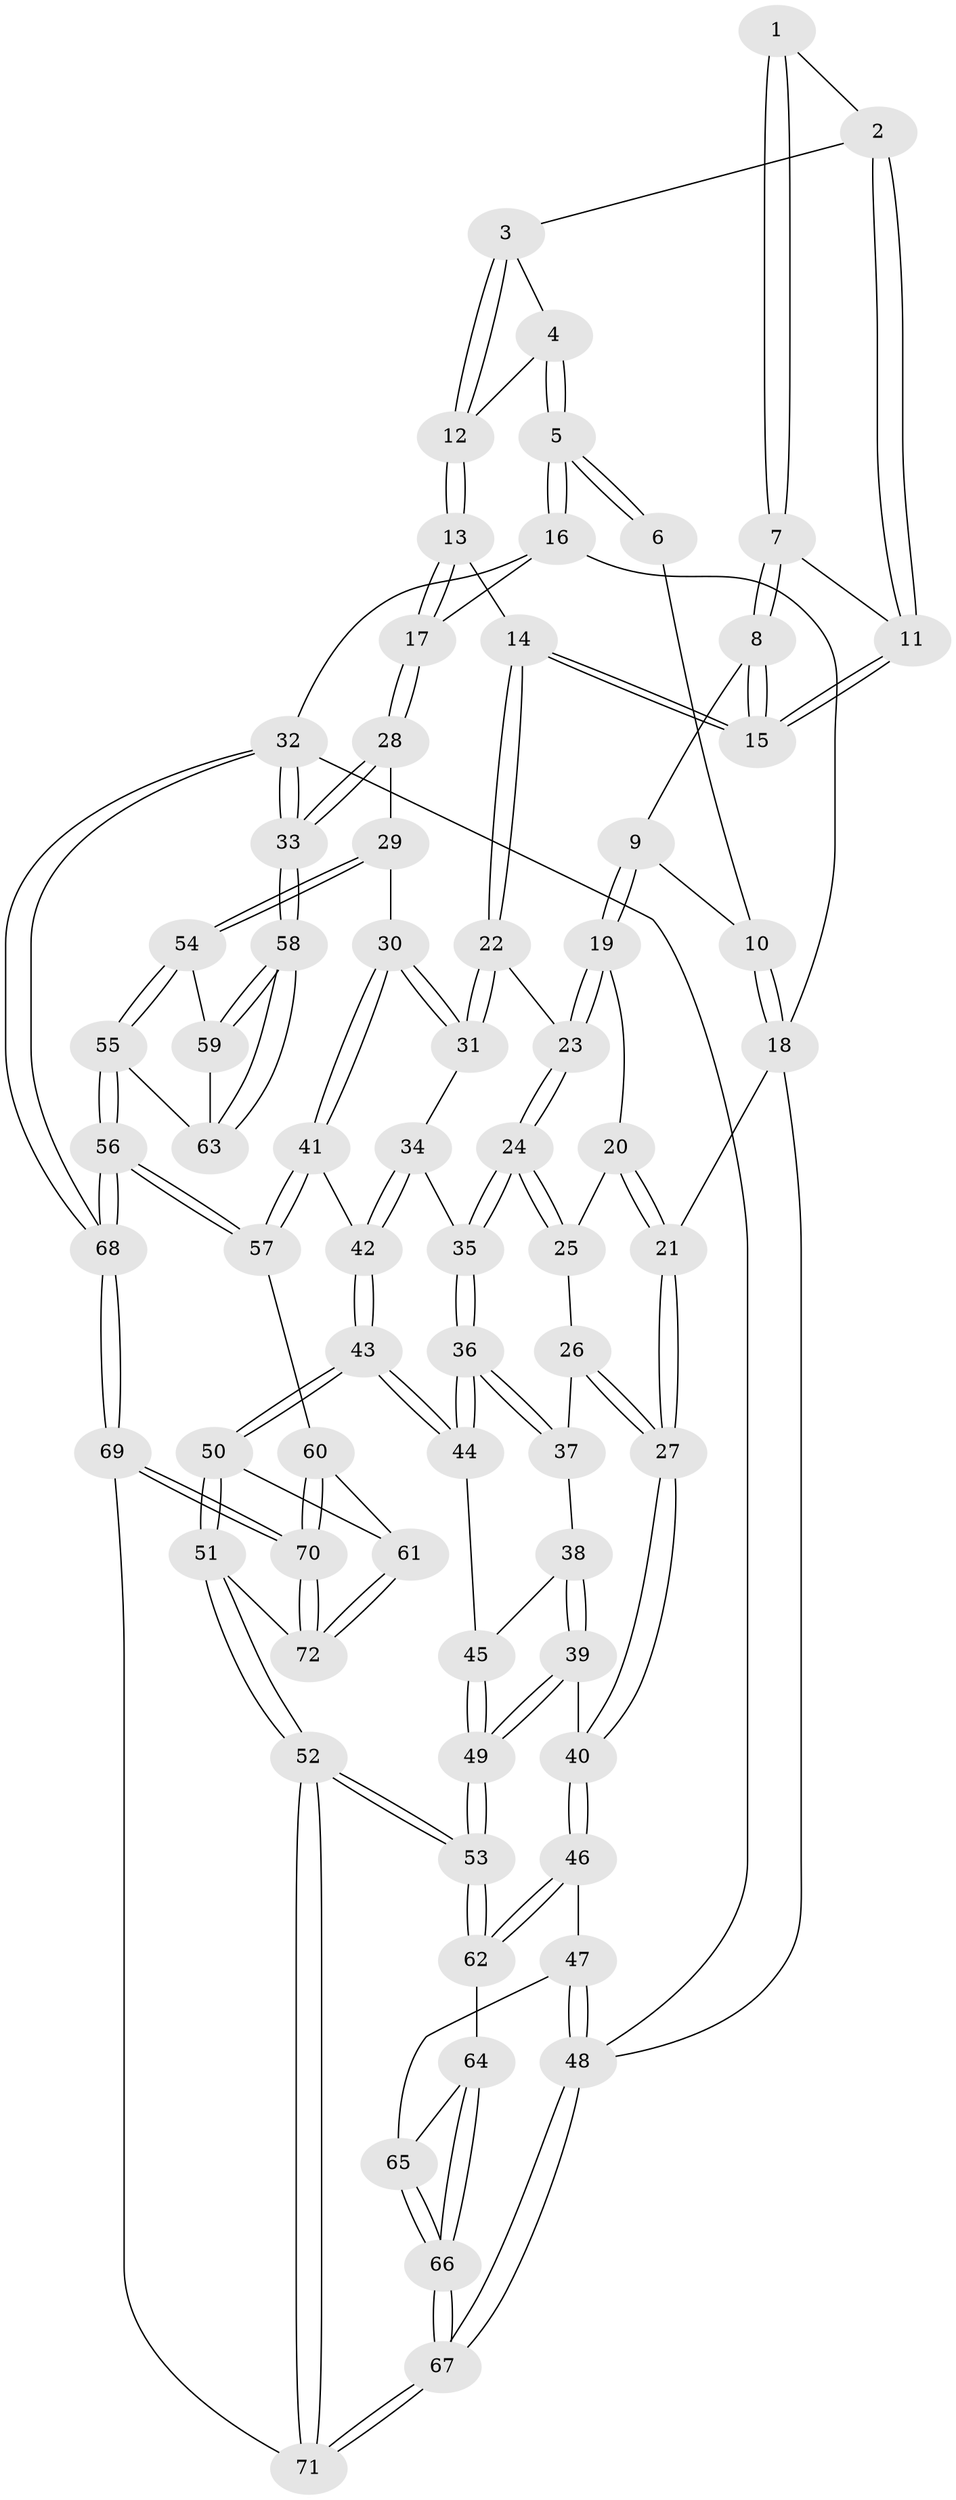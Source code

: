 // Generated by graph-tools (version 1.1) at 2025/38/03/09/25 02:38:42]
// undirected, 72 vertices, 177 edges
graph export_dot {
graph [start="1"]
  node [color=gray90,style=filled];
  1 [pos="+0.5371295562379719+0.011048593751864474"];
  2 [pos="+0.6136015404501937+0.060779377890294854"];
  3 [pos="+0.6243011507271259+0.06043079942975208"];
  4 [pos="+0.7747839263482781+0"];
  5 [pos="+1+0"];
  6 [pos="+0.43465047223155073+0"];
  7 [pos="+0.520464890676477+0.10498551949359734"];
  8 [pos="+0.343117963278785+0.08774866035545395"];
  9 [pos="+0.2843861504863901+0.05571213617639647"];
  10 [pos="+0.20202588467407628+0"];
  11 [pos="+0.553123759728855+0.1507899982542378"];
  12 [pos="+0.6585194904302509+0.1503018015489032"];
  13 [pos="+0.6615326849046732+0.23255437615475302"];
  14 [pos="+0.5870816144993951+0.3208221124025993"];
  15 [pos="+0.5669014936869152+0.28060063326966705"];
  16 [pos="+1+0"];
  17 [pos="+1+0"];
  18 [pos="+0+0"];
  19 [pos="+0.2734119693592223+0.25047368541532994"];
  20 [pos="+0.26909981834039337+0.25587619054274735"];
  21 [pos="+0+0.4268949661010493"];
  22 [pos="+0.5810198446967146+0.38162469731085896"];
  23 [pos="+0.5743863379733545+0.38370710682888615"];
  24 [pos="+0.431721114872679+0.4945945977304747"];
  25 [pos="+0.2774084313131541+0.381679470416011"];
  26 [pos="+0.17218759564001948+0.49679736796408114"];
  27 [pos="+0+0.4787911698482578"];
  28 [pos="+1+0.4566360580340938"];
  29 [pos="+0.9128334244854723+0.5213000691805806"];
  30 [pos="+0.7991538107078258+0.5060258647645393"];
  31 [pos="+0.654186728757889+0.4337380255030502"];
  32 [pos="+1+1"];
  33 [pos="+1+1"];
  34 [pos="+0.5508126567718097+0.6458623816385368"];
  35 [pos="+0.4004336557923958+0.5421924394884599"];
  36 [pos="+0.3718069639438321+0.5757341083763688"];
  37 [pos="+0.2533196291588978+0.5402448217213127"];
  38 [pos="+0.19758946604532454+0.6604060366644363"];
  39 [pos="+0+0.5242008506402808"];
  40 [pos="+0+0.48009111381450975"];
  41 [pos="+0.6234169378239858+0.7270408456633825"];
  42 [pos="+0.5517996491251329+0.7361610861146005"];
  43 [pos="+0.4663373765937642+0.7855860885045567"];
  44 [pos="+0.3717868103996294+0.576731719636828"];
  45 [pos="+0.2412939462944472+0.7207411101854133"];
  46 [pos="+0+0.6516580121022272"];
  47 [pos="+0+0.6605575892330441"];
  48 [pos="+0+1"];
  49 [pos="+0.2311942991263453+0.7639695576925054"];
  50 [pos="+0.4624674372397755+0.7969542141069714"];
  51 [pos="+0.2933757596743745+0.8994279113362207"];
  52 [pos="+0.27396047184184635+0.9094322702707369"];
  53 [pos="+0.22756422746014446+0.8630687861976702"];
  54 [pos="+0.8722303464769959+0.6734038214211037"];
  55 [pos="+0.7839865630719459+0.8684778112166471"];
  56 [pos="+0.7765053371753529+0.8775434773801821"];
  57 [pos="+0.7382039284613701+0.8706538608029274"];
  58 [pos="+1+0.9046398457896632"];
  59 [pos="+0.9524109974495227+0.8239583075118444"];
  60 [pos="+0.7355842908340228+0.871553710558225"];
  61 [pos="+0.5667281930301045+0.915358249914193"];
  62 [pos="+0.20094324768908878+0.8576635716774063"];
  63 [pos="+0.8967299788038146+0.8713300673171803"];
  64 [pos="+0.18590366137816658+0.8650627958565239"];
  65 [pos="+0.028746687994064563+0.9069076652826036"];
  66 [pos="+0.03328092331406669+0.9668382873586328"];
  67 [pos="+0+1"];
  68 [pos="+0.9344126087306032+1"];
  69 [pos="+0.5470936991709552+1"];
  70 [pos="+0.554509750600971+1"];
  71 [pos="+0.2640571167364745+1"];
  72 [pos="+0.5558500715002416+0.9970830020844281"];
  1 -- 2;
  1 -- 7;
  1 -- 7;
  2 -- 3;
  2 -- 11;
  2 -- 11;
  3 -- 4;
  3 -- 12;
  3 -- 12;
  4 -- 5;
  4 -- 5;
  4 -- 12;
  5 -- 6;
  5 -- 6;
  5 -- 16;
  5 -- 16;
  6 -- 10;
  7 -- 8;
  7 -- 8;
  7 -- 11;
  8 -- 9;
  8 -- 15;
  8 -- 15;
  9 -- 10;
  9 -- 19;
  9 -- 19;
  10 -- 18;
  10 -- 18;
  11 -- 15;
  11 -- 15;
  12 -- 13;
  12 -- 13;
  13 -- 14;
  13 -- 17;
  13 -- 17;
  14 -- 15;
  14 -- 15;
  14 -- 22;
  14 -- 22;
  16 -- 17;
  16 -- 18;
  16 -- 32;
  17 -- 28;
  17 -- 28;
  18 -- 21;
  18 -- 48;
  19 -- 20;
  19 -- 23;
  19 -- 23;
  20 -- 21;
  20 -- 21;
  20 -- 25;
  21 -- 27;
  21 -- 27;
  22 -- 23;
  22 -- 31;
  22 -- 31;
  23 -- 24;
  23 -- 24;
  24 -- 25;
  24 -- 25;
  24 -- 35;
  24 -- 35;
  25 -- 26;
  26 -- 27;
  26 -- 27;
  26 -- 37;
  27 -- 40;
  27 -- 40;
  28 -- 29;
  28 -- 33;
  28 -- 33;
  29 -- 30;
  29 -- 54;
  29 -- 54;
  30 -- 31;
  30 -- 31;
  30 -- 41;
  30 -- 41;
  31 -- 34;
  32 -- 33;
  32 -- 33;
  32 -- 68;
  32 -- 68;
  32 -- 48;
  33 -- 58;
  33 -- 58;
  34 -- 35;
  34 -- 42;
  34 -- 42;
  35 -- 36;
  35 -- 36;
  36 -- 37;
  36 -- 37;
  36 -- 44;
  36 -- 44;
  37 -- 38;
  38 -- 39;
  38 -- 39;
  38 -- 45;
  39 -- 40;
  39 -- 49;
  39 -- 49;
  40 -- 46;
  40 -- 46;
  41 -- 42;
  41 -- 57;
  41 -- 57;
  42 -- 43;
  42 -- 43;
  43 -- 44;
  43 -- 44;
  43 -- 50;
  43 -- 50;
  44 -- 45;
  45 -- 49;
  45 -- 49;
  46 -- 47;
  46 -- 62;
  46 -- 62;
  47 -- 48;
  47 -- 48;
  47 -- 65;
  48 -- 67;
  48 -- 67;
  49 -- 53;
  49 -- 53;
  50 -- 51;
  50 -- 51;
  50 -- 61;
  51 -- 52;
  51 -- 52;
  51 -- 72;
  52 -- 53;
  52 -- 53;
  52 -- 71;
  52 -- 71;
  53 -- 62;
  53 -- 62;
  54 -- 55;
  54 -- 55;
  54 -- 59;
  55 -- 56;
  55 -- 56;
  55 -- 63;
  56 -- 57;
  56 -- 57;
  56 -- 68;
  56 -- 68;
  57 -- 60;
  58 -- 59;
  58 -- 59;
  58 -- 63;
  58 -- 63;
  59 -- 63;
  60 -- 61;
  60 -- 70;
  60 -- 70;
  61 -- 72;
  61 -- 72;
  62 -- 64;
  64 -- 65;
  64 -- 66;
  64 -- 66;
  65 -- 66;
  65 -- 66;
  66 -- 67;
  66 -- 67;
  67 -- 71;
  67 -- 71;
  68 -- 69;
  68 -- 69;
  69 -- 70;
  69 -- 70;
  69 -- 71;
  70 -- 72;
  70 -- 72;
}
